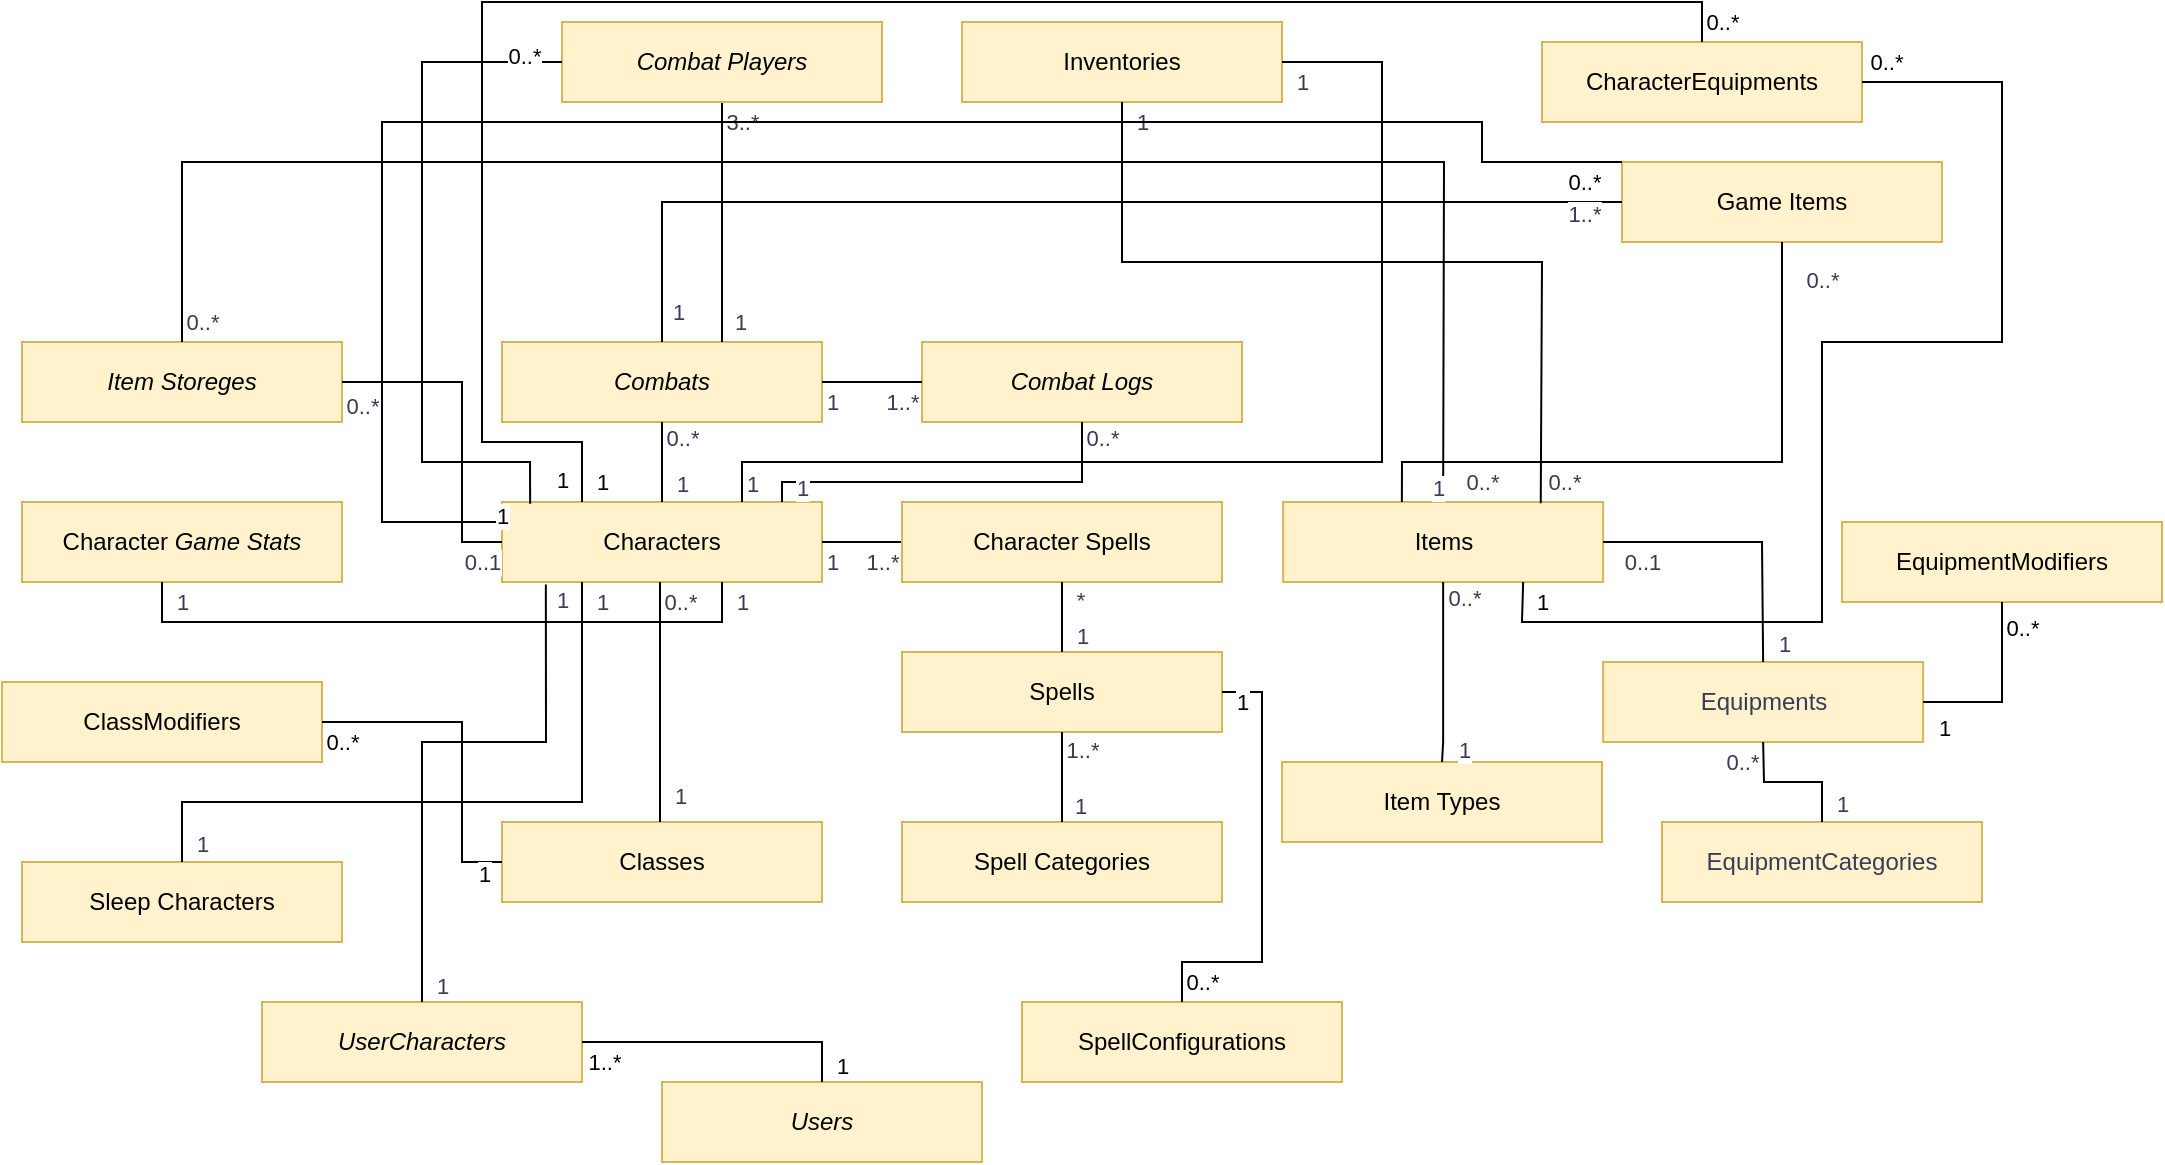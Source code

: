 <mxfile version="26.0.16">
  <diagram id="C5RBs43oDa-KdzZeNtuy" name="Page-1">
    <mxGraphModel dx="1857" dy="1515" grid="1" gridSize="10" guides="1" tooltips="1" connect="1" arrows="1" fold="1" page="1" pageScale="1" pageWidth="827" pageHeight="1169" math="0" shadow="0">
      <root>
        <mxCell id="WIyWlLk6GJQsqaUBKTNV-0" />
        <mxCell id="WIyWlLk6GJQsqaUBKTNV-1" parent="WIyWlLk6GJQsqaUBKTNV-0" />
        <mxCell id="Jdv-QYNYgofwc61JNtKA-143" value="&lt;span style=&quot;background-color: transparent; color: light-dark(rgb(0, 0, 0), rgb(255, 255, 255));&quot;&gt;Characters&lt;/span&gt;" style="rounded=0;whiteSpace=wrap;html=1;align=center;fillColor=#fff2cc;strokeColor=#d6b656;" parent="WIyWlLk6GJQsqaUBKTNV-1" vertex="1">
          <mxGeometry x="70" y="620" width="160" height="40" as="geometry" />
        </mxCell>
        <mxCell id="Jdv-QYNYgofwc61JNtKA-144" value="&lt;div style=&quot;padding: 0px; margin: 0px;&quot;&gt;&lt;span style=&quot;text-wrap-mode: nowrap;&quot;&gt;Spells&lt;/span&gt;&lt;/div&gt;" style="rounded=0;whiteSpace=wrap;html=1;align=center;fillColor=#fff2cc;strokeColor=#d6b656;" parent="WIyWlLk6GJQsqaUBKTNV-1" vertex="1">
          <mxGeometry x="270" y="695" width="160" height="40" as="geometry" />
        </mxCell>
        <mxCell id="Jdv-QYNYgofwc61JNtKA-145" value="&lt;div style=&quot;padding: 0px; margin: 0px;&quot;&gt;&lt;span style=&quot;text-wrap-mode: nowrap;&quot;&gt;Items&lt;/span&gt;&lt;/div&gt;" style="rounded=0;whiteSpace=wrap;html=1;align=center;fillColor=#fff2cc;strokeColor=#d6b656;" parent="WIyWlLk6GJQsqaUBKTNV-1" vertex="1">
          <mxGeometry x="460.57" y="620" width="160" height="40" as="geometry" />
        </mxCell>
        <mxCell id="Jdv-QYNYgofwc61JNtKA-146" value="&lt;span style=&quot;font-style: italic; text-wrap-mode: nowrap;&quot;&gt;Combats&lt;/span&gt;" style="rounded=0;whiteSpace=wrap;html=1;align=center;fillColor=#fff2cc;strokeColor=#d6b656;" parent="WIyWlLk6GJQsqaUBKTNV-1" vertex="1">
          <mxGeometry x="70" y="540" width="160" height="40" as="geometry" />
        </mxCell>
        <mxCell id="Jdv-QYNYgofwc61JNtKA-147" value="&lt;div style=&quot;padding: 0px; margin: 0px;&quot;&gt;&lt;span style=&quot;font-style: italic; text-wrap-mode: nowrap;&quot;&gt;Combat Logs&lt;/span&gt;&lt;/div&gt;" style="rounded=0;whiteSpace=wrap;html=1;align=center;fillColor=#fff2cc;strokeColor=#d6b656;" parent="WIyWlLk6GJQsqaUBKTNV-1" vertex="1">
          <mxGeometry x="280" y="540" width="160" height="40" as="geometry" />
        </mxCell>
        <mxCell id="Jdv-QYNYgofwc61JNtKA-148" value="&lt;div style=&quot;padding: 0px; margin: 0px;&quot;&gt;&lt;span style=&quot;text-wrap-mode: nowrap;&quot;&gt;Inventories&lt;/span&gt;&lt;/div&gt;" style="rounded=0;whiteSpace=wrap;html=1;align=center;fillColor=#fff2cc;strokeColor=#d6b656;" parent="WIyWlLk6GJQsqaUBKTNV-1" vertex="1">
          <mxGeometry x="300" y="380" width="160" height="40" as="geometry" />
        </mxCell>
        <mxCell id="Jdv-QYNYgofwc61JNtKA-149" value="&lt;span style=&quot;background-color: transparent; color: light-dark(rgb(0, 0, 0), rgb(255, 255, 255));&quot;&gt;Sleep Characters&lt;/span&gt;" style="rounded=0;whiteSpace=wrap;html=1;align=center;fillColor=#fff2cc;strokeColor=#d6b656;" parent="WIyWlLk6GJQsqaUBKTNV-1" vertex="1">
          <mxGeometry x="-170" y="800" width="160" height="40" as="geometry" />
        </mxCell>
        <mxCell id="Jdv-QYNYgofwc61JNtKA-152" value="Character&amp;nbsp;&lt;span style=&quot;text-wrap-mode: nowrap;&quot;&gt;&lt;i&gt;Game Stats&lt;/i&gt;&lt;/span&gt;" style="rounded=0;whiteSpace=wrap;html=1;align=center;fillColor=#fff2cc;strokeColor=#d6b656;" parent="WIyWlLk6GJQsqaUBKTNV-1" vertex="1">
          <mxGeometry x="-170" y="620" width="160" height="40" as="geometry" />
        </mxCell>
        <mxCell id="Jdv-QYNYgofwc61JNtKA-153" value="&lt;div style=&quot;padding: 0px; margin: 0px;&quot;&gt;&lt;span style=&quot;font-style: italic; text-wrap-mode: nowrap;&quot;&gt;Item Storeges&lt;/span&gt;&lt;/div&gt;" style="rounded=0;whiteSpace=wrap;html=1;align=center;fillColor=#fff2cc;strokeColor=#d6b656;" parent="WIyWlLk6GJQsqaUBKTNV-1" vertex="1">
          <mxGeometry x="-170" y="540" width="160" height="40" as="geometry" />
        </mxCell>
        <mxCell id="Jdv-QYNYgofwc61JNtKA-154" value="&lt;span style=&quot;text-wrap-mode: nowrap;&quot;&gt;Game Items&lt;/span&gt;" style="rounded=0;whiteSpace=wrap;html=1;align=center;fillColor=#fff2cc;strokeColor=#d6b656;" parent="WIyWlLk6GJQsqaUBKTNV-1" vertex="1">
          <mxGeometry x="630" y="450" width="160" height="40" as="geometry" />
        </mxCell>
        <mxCell id="Jdv-QYNYgofwc61JNtKA-156" value="&lt;p data-pm-slice=&quot;0 0 []&quot;&gt;Classes&lt;/p&gt;" style="rounded=0;whiteSpace=wrap;html=1;align=center;fillColor=#fff2cc;strokeColor=#d6b656;" parent="WIyWlLk6GJQsqaUBKTNV-1" vertex="1">
          <mxGeometry x="70" y="780" width="160" height="40" as="geometry" />
        </mxCell>
        <mxCell id="Jdv-QYNYgofwc61JNtKA-157" value="&lt;div style=&quot;padding: 0px; margin: 0px;&quot;&gt;Item Types&lt;/div&gt;" style="rounded=0;whiteSpace=wrap;html=1;align=center;fillColor=#fff2cc;strokeColor=#d6b656;" parent="WIyWlLk6GJQsqaUBKTNV-1" vertex="1">
          <mxGeometry x="460" y="750" width="160" height="40" as="geometry" />
        </mxCell>
        <mxCell id="Jdv-QYNYgofwc61JNtKA-158" value="&lt;div style=&quot;padding: 0px; margin: 0px;&quot;&gt;Spell Categories&lt;/div&gt;" style="rounded=0;whiteSpace=wrap;html=1;align=center;fillColor=#fff2cc;strokeColor=#d6b656;" parent="WIyWlLk6GJQsqaUBKTNV-1" vertex="1">
          <mxGeometry x="270" y="780" width="160" height="40" as="geometry" />
        </mxCell>
        <mxCell id="Jdv-QYNYgofwc61JNtKA-161" value="" style="endArrow=none;html=1;rounded=0;entryX=0.5;entryY=0;entryDx=0;entryDy=0;exitX=0.5;exitY=1;exitDx=0;exitDy=0;" parent="WIyWlLk6GJQsqaUBKTNV-1" source="Jdv-QYNYgofwc61JNtKA-146" target="Jdv-QYNYgofwc61JNtKA-143" edge="1">
          <mxGeometry width="50" height="50" relative="1" as="geometry">
            <mxPoint x="230" y="700" as="sourcePoint" />
            <mxPoint x="280" y="650" as="targetPoint" />
            <Array as="points">
              <mxPoint x="150" y="600" />
            </Array>
          </mxGeometry>
        </mxCell>
        <mxCell id="Jdv-QYNYgofwc61JNtKA-207" value="1" style="edgeLabel;html=1;align=center;verticalAlign=middle;resizable=0;points=[];strokeColor=#E07A5F;fontColor=#393C56;fillColor=#F2CC8F;" parent="Jdv-QYNYgofwc61JNtKA-161" vertex="1" connectable="0">
          <mxGeometry x="0.907" y="-1" relative="1" as="geometry">
            <mxPoint x="11" y="-7" as="offset" />
          </mxGeometry>
        </mxCell>
        <mxCell id="Jdv-QYNYgofwc61JNtKA-213" value="0..*" style="edgeLabel;html=1;align=center;verticalAlign=middle;resizable=0;points=[];strokeColor=#E07A5F;fontColor=#393C56;fillColor=#F2CC8F;" parent="Jdv-QYNYgofwc61JNtKA-161" vertex="1" connectable="0">
          <mxGeometry x="-0.617" y="1" relative="1" as="geometry">
            <mxPoint x="9" as="offset" />
          </mxGeometry>
        </mxCell>
        <mxCell id="Jdv-QYNYgofwc61JNtKA-163" value="" style="endArrow=none;html=1;rounded=0;entryX=0;entryY=0.5;entryDx=0;entryDy=0;exitX=1;exitY=0.5;exitDx=0;exitDy=0;" parent="WIyWlLk6GJQsqaUBKTNV-1" source="Jdv-QYNYgofwc61JNtKA-146" target="Jdv-QYNYgofwc61JNtKA-147" edge="1">
          <mxGeometry width="50" height="50" relative="1" as="geometry">
            <mxPoint x="170" y="670" as="sourcePoint" />
            <mxPoint x="220" y="620" as="targetPoint" />
          </mxGeometry>
        </mxCell>
        <mxCell id="Jdv-QYNYgofwc61JNtKA-203" value="1" style="edgeLabel;html=1;align=center;verticalAlign=middle;resizable=0;points=[];strokeColor=#E07A5F;fontColor=#393C56;fillColor=#F2CC8F;" parent="Jdv-QYNYgofwc61JNtKA-163" vertex="1" connectable="0">
          <mxGeometry x="-0.491" y="3" relative="1" as="geometry">
            <mxPoint x="-8" y="13" as="offset" />
          </mxGeometry>
        </mxCell>
        <mxCell id="Jdv-QYNYgofwc61JNtKA-204" value="1..*" style="edgeLabel;html=1;align=center;verticalAlign=middle;resizable=0;points=[];strokeColor=#E07A5F;fontColor=#393C56;fillColor=#F2CC8F;" parent="Jdv-QYNYgofwc61JNtKA-163" vertex="1" connectable="0">
          <mxGeometry x="0.423" y="-3" relative="1" as="geometry">
            <mxPoint x="4" y="7" as="offset" />
          </mxGeometry>
        </mxCell>
        <mxCell id="Jdv-QYNYgofwc61JNtKA-168" value="" style="endArrow=none;html=1;rounded=0;exitX=0;exitY=0.5;exitDx=0;exitDy=0;entryX=0.5;entryY=0;entryDx=0;entryDy=0;" parent="WIyWlLk6GJQsqaUBKTNV-1" source="Jdv-QYNYgofwc61JNtKA-154" target="Jdv-QYNYgofwc61JNtKA-146" edge="1">
          <mxGeometry width="50" height="50" relative="1" as="geometry">
            <mxPoint x="-10" y="640" as="sourcePoint" />
            <mxPoint x="349" y="538" as="targetPoint" />
            <Array as="points">
              <mxPoint x="250" y="470" />
              <mxPoint x="150" y="470" />
              <mxPoint x="150" y="490" />
            </Array>
          </mxGeometry>
        </mxCell>
        <mxCell id="Jdv-QYNYgofwc61JNtKA-191" value="1..*" style="edgeLabel;html=1;align=center;verticalAlign=middle;resizable=0;points=[];strokeColor=#E07A5F;fontColor=#393C56;fillColor=#F2CC8F;" parent="Jdv-QYNYgofwc61JNtKA-168" vertex="1" connectable="0">
          <mxGeometry x="-0.94" y="-2" relative="1" as="geometry">
            <mxPoint x="-3" y="8" as="offset" />
          </mxGeometry>
        </mxCell>
        <mxCell id="Jdv-QYNYgofwc61JNtKA-193" value="1" style="edgeLabel;html=1;align=center;verticalAlign=middle;resizable=0;points=[];strokeColor=#E07A5F;fontColor=#393C56;fillColor=#F2CC8F;" parent="Jdv-QYNYgofwc61JNtKA-168" vertex="1" connectable="0">
          <mxGeometry x="0.934" y="2" relative="1" as="geometry">
            <mxPoint x="6" y="3" as="offset" />
          </mxGeometry>
        </mxCell>
        <mxCell id="Jdv-QYNYgofwc61JNtKA-171" value="" style="endArrow=none;html=1;rounded=0;exitX=1;exitY=0.5;exitDx=0;exitDy=0;entryX=0;entryY=0.5;entryDx=0;entryDy=0;" parent="WIyWlLk6GJQsqaUBKTNV-1" source="Jdv-QYNYgofwc61JNtKA-153" target="Jdv-QYNYgofwc61JNtKA-143" edge="1">
          <mxGeometry width="50" height="50" relative="1" as="geometry">
            <mxPoint x="160" y="740" as="sourcePoint" />
            <mxPoint x="210" y="690" as="targetPoint" />
            <Array as="points">
              <mxPoint x="50" y="560" />
              <mxPoint x="50" y="640" />
            </Array>
          </mxGeometry>
        </mxCell>
        <mxCell id="Jdv-QYNYgofwc61JNtKA-188" value="0..*" style="edgeLabel;html=1;align=center;verticalAlign=middle;resizable=0;points=[];strokeColor=#E07A5F;fontColor=#393C56;fillColor=#F2CC8F;" parent="Jdv-QYNYgofwc61JNtKA-171" vertex="1" connectable="0">
          <mxGeometry x="-0.85" y="-1" relative="1" as="geometry">
            <mxPoint x="-2" y="11" as="offset" />
          </mxGeometry>
        </mxCell>
        <mxCell id="Jdv-QYNYgofwc61JNtKA-190" value="0..1" style="edgeLabel;html=1;align=center;verticalAlign=middle;resizable=0;points=[];strokeColor=#E07A5F;fontColor=#393C56;fillColor=#F2CC8F;" parent="Jdv-QYNYgofwc61JNtKA-171" vertex="1" connectable="0">
          <mxGeometry x="0.902" y="4" relative="1" as="geometry">
            <mxPoint x="-2" y="14" as="offset" />
          </mxGeometry>
        </mxCell>
        <mxCell id="Jdv-QYNYgofwc61JNtKA-172" value="" style="endArrow=none;html=1;rounded=0;entryX=0.5;entryY=1;entryDx=0;entryDy=0;" parent="WIyWlLk6GJQsqaUBKTNV-1" edge="1">
          <mxGeometry width="50" height="50" relative="1" as="geometry">
            <mxPoint x="149" y="780" as="sourcePoint" />
            <mxPoint x="149.0" y="660" as="targetPoint" />
          </mxGeometry>
        </mxCell>
        <mxCell id="Jdv-QYNYgofwc61JNtKA-186" value="1" style="edgeLabel;html=1;align=center;verticalAlign=middle;resizable=0;points=[];strokeColor=#E07A5F;fontColor=#393C56;fillColor=#F2CC8F;" parent="Jdv-QYNYgofwc61JNtKA-172" vertex="1" connectable="0">
          <mxGeometry x="-0.833" y="3" relative="1" as="geometry">
            <mxPoint x="13" y="-3" as="offset" />
          </mxGeometry>
        </mxCell>
        <mxCell id="Jdv-QYNYgofwc61JNtKA-187" value="0..*" style="edgeLabel;html=1;align=center;verticalAlign=middle;resizable=0;points=[];strokeColor=#E07A5F;fontColor=#393C56;fillColor=#F2CC8F;" parent="Jdv-QYNYgofwc61JNtKA-172" vertex="1" connectable="0">
          <mxGeometry x="0.8" y="-1" relative="1" as="geometry">
            <mxPoint x="9" y="-2" as="offset" />
          </mxGeometry>
        </mxCell>
        <mxCell id="Jdv-QYNYgofwc61JNtKA-173" value="" style="endArrow=none;html=1;rounded=0;exitX=0.5;exitY=1;exitDx=0;exitDy=0;entryX=0.5;entryY=0;entryDx=0;entryDy=0;" parent="WIyWlLk6GJQsqaUBKTNV-1" source="Jdv-QYNYgofwc61JNtKA-145" target="Jdv-QYNYgofwc61JNtKA-157" edge="1">
          <mxGeometry width="50" height="50" relative="1" as="geometry">
            <mxPoint x="230.57" y="700" as="sourcePoint" />
            <mxPoint x="280.57" y="650" as="targetPoint" />
            <Array as="points">
              <mxPoint x="540.57" y="700" />
              <mxPoint x="540.57" y="740" />
            </Array>
          </mxGeometry>
        </mxCell>
        <mxCell id="Jdv-QYNYgofwc61JNtKA-194" value="0..*" style="edgeLabel;html=1;align=center;verticalAlign=middle;resizable=0;points=[];strokeColor=#E07A5F;fontColor=#393C56;fillColor=#F2CC8F;" parent="Jdv-QYNYgofwc61JNtKA-173" vertex="1" connectable="0">
          <mxGeometry x="-0.83" y="-1" relative="1" as="geometry">
            <mxPoint x="11" as="offset" />
          </mxGeometry>
        </mxCell>
        <mxCell id="Jdv-QYNYgofwc61JNtKA-195" value="1" style="edgeLabel;html=1;align=center;verticalAlign=middle;resizable=0;points=[];strokeColor=#E07A5F;fontColor=#393C56;fillColor=#F2CC8F;" parent="Jdv-QYNYgofwc61JNtKA-173" vertex="1" connectable="0">
          <mxGeometry x="0.737" y="3" relative="1" as="geometry">
            <mxPoint x="7" y="6" as="offset" />
          </mxGeometry>
        </mxCell>
        <mxCell id="Jdv-QYNYgofwc61JNtKA-174" value="" style="endArrow=none;html=1;rounded=0;exitX=0.5;exitY=1;exitDx=0;exitDy=0;entryX=0.5;entryY=0;entryDx=0;entryDy=0;" parent="WIyWlLk6GJQsqaUBKTNV-1" source="Jdv-QYNYgofwc61JNtKA-144" target="Jdv-QYNYgofwc61JNtKA-158" edge="1">
          <mxGeometry width="50" height="50" relative="1" as="geometry">
            <mxPoint x="550.57" y="670" as="sourcePoint" />
            <mxPoint x="550.57" y="790" as="targetPoint" />
            <Array as="points" />
          </mxGeometry>
        </mxCell>
        <mxCell id="Jdv-QYNYgofwc61JNtKA-196" value="1" style="edgeLabel;html=1;align=center;verticalAlign=middle;resizable=0;points=[];strokeColor=#E07A5F;fontColor=#393C56;fillColor=#F2CC8F;" parent="Jdv-QYNYgofwc61JNtKA-174" vertex="1" connectable="0">
          <mxGeometry x="0.787" y="1" relative="1" as="geometry">
            <mxPoint x="8" y="-3" as="offset" />
          </mxGeometry>
        </mxCell>
        <mxCell id="Jdv-QYNYgofwc61JNtKA-197" value="1..*" style="edgeLabel;html=1;align=center;verticalAlign=middle;resizable=0;points=[];strokeColor=#E07A5F;fontColor=#393C56;fillColor=#F2CC8F;" parent="Jdv-QYNYgofwc61JNtKA-174" vertex="1" connectable="0">
          <mxGeometry x="-0.813" relative="1" as="geometry">
            <mxPoint x="10" y="5" as="offset" />
          </mxGeometry>
        </mxCell>
        <mxCell id="Jdv-QYNYgofwc61JNtKA-176" value="" style="endArrow=none;html=1;rounded=0;entryX=0.25;entryY=1;entryDx=0;entryDy=0;exitX=0.5;exitY=0;exitDx=0;exitDy=0;" parent="WIyWlLk6GJQsqaUBKTNV-1" source="Jdv-QYNYgofwc61JNtKA-149" target="Jdv-QYNYgofwc61JNtKA-143" edge="1">
          <mxGeometry width="50" height="50" relative="1" as="geometry">
            <mxPoint x="-70" y="780" as="sourcePoint" />
            <mxPoint x="180" y="640" as="targetPoint" />
            <Array as="points">
              <mxPoint x="-90" y="770" />
              <mxPoint x="110" y="770" />
            </Array>
          </mxGeometry>
        </mxCell>
        <mxCell id="Jdv-QYNYgofwc61JNtKA-184" value="1" style="edgeLabel;html=1;align=center;verticalAlign=middle;resizable=0;points=[];strokeColor=#E07A5F;fontColor=#393C56;fillColor=#F2CC8F;" parent="Jdv-QYNYgofwc61JNtKA-176" vertex="1" connectable="0">
          <mxGeometry x="-0.944" relative="1" as="geometry">
            <mxPoint x="10" as="offset" />
          </mxGeometry>
        </mxCell>
        <mxCell id="Jdv-QYNYgofwc61JNtKA-185" value="1" style="edgeLabel;html=1;align=center;verticalAlign=middle;resizable=0;points=[];strokeColor=#E07A5F;fontColor=#393C56;fillColor=#F2CC8F;" parent="Jdv-QYNYgofwc61JNtKA-176" vertex="1" connectable="0">
          <mxGeometry x="0.812" y="1" relative="1" as="geometry">
            <mxPoint x="11" y="-22" as="offset" />
          </mxGeometry>
        </mxCell>
        <mxCell id="Jdv-QYNYgofwc61JNtKA-252" value="" style="edgeLabel;html=1;align=center;verticalAlign=middle;resizable=0;points=[];strokeColor=#E07A5F;fontColor=#393C56;fillColor=#F2CC8F;" parent="Jdv-QYNYgofwc61JNtKA-176" vertex="1" connectable="0">
          <mxGeometry x="-0.195" y="-3" relative="1" as="geometry">
            <mxPoint x="11" y="27" as="offset" />
          </mxGeometry>
        </mxCell>
        <mxCell id="Jdv-QYNYgofwc61JNtKA-180" value="" style="endArrow=none;html=1;rounded=0;fontColor=#393C56;exitX=0.5;exitY=1;exitDx=0;exitDy=0;entryX=0.75;entryY=1;entryDx=0;entryDy=0;" parent="WIyWlLk6GJQsqaUBKTNV-1" edge="1">
          <mxGeometry width="50" height="50" relative="1" as="geometry">
            <mxPoint x="-100" y="660" as="sourcePoint" />
            <mxPoint x="180" y="660" as="targetPoint" />
            <Array as="points">
              <mxPoint x="-100" y="680" />
              <mxPoint x="180" y="680" />
            </Array>
          </mxGeometry>
        </mxCell>
        <mxCell id="Jdv-QYNYgofwc61JNtKA-182" value="1" style="edgeLabel;html=1;align=center;verticalAlign=middle;resizable=0;points=[];strokeColor=#E07A5F;fontColor=#393C56;fillColor=#F2CC8F;" parent="Jdv-QYNYgofwc61JNtKA-180" vertex="1" connectable="0">
          <mxGeometry x="0.941" y="-1" relative="1" as="geometry">
            <mxPoint x="9" as="offset" />
          </mxGeometry>
        </mxCell>
        <mxCell id="Jdv-QYNYgofwc61JNtKA-183" value="1" style="edgeLabel;html=1;align=center;verticalAlign=middle;resizable=0;points=[];strokeColor=#E07A5F;fontColor=#393C56;fillColor=#F2CC8F;" parent="Jdv-QYNYgofwc61JNtKA-180" vertex="1" connectable="0">
          <mxGeometry x="-0.941" y="1" relative="1" as="geometry">
            <mxPoint x="9" as="offset" />
          </mxGeometry>
        </mxCell>
        <mxCell id="Jdv-QYNYgofwc61JNtKA-200" value="" style="endArrow=none;html=1;rounded=0;fontColor=#393C56;exitX=1;exitY=0.5;exitDx=0;exitDy=0;entryX=0;entryY=0.5;entryDx=0;entryDy=0;" parent="WIyWlLk6GJQsqaUBKTNV-1" source="Jdv-QYNYgofwc61JNtKA-143" target="Jdv-QYNYgofwc61JNtKA-218" edge="1">
          <mxGeometry width="50" height="50" relative="1" as="geometry">
            <mxPoint x="300" y="680" as="sourcePoint" />
            <mxPoint x="270" y="640" as="targetPoint" />
          </mxGeometry>
        </mxCell>
        <mxCell id="Jdv-QYNYgofwc61JNtKA-201" value="1" style="edgeLabel;html=1;align=center;verticalAlign=middle;resizable=0;points=[];strokeColor=#E07A5F;fontColor=#393C56;fillColor=#F2CC8F;" parent="Jdv-QYNYgofwc61JNtKA-200" vertex="1" connectable="0">
          <mxGeometry x="-0.25" y="-1" relative="1" as="geometry">
            <mxPoint x="-10" y="9" as="offset" />
          </mxGeometry>
        </mxCell>
        <mxCell id="Jdv-QYNYgofwc61JNtKA-202" value="1..*" style="edgeLabel;html=1;align=center;verticalAlign=middle;resizable=0;points=[];strokeColor=#E07A5F;fontColor=#393C56;fillColor=#F2CC8F;" parent="Jdv-QYNYgofwc61JNtKA-200" vertex="1" connectable="0">
          <mxGeometry x="0.1" y="-1" relative="1" as="geometry">
            <mxPoint x="8" y="9" as="offset" />
          </mxGeometry>
        </mxCell>
        <mxCell id="Jdv-QYNYgofwc61JNtKA-210" style="edgeStyle=orthogonalEdgeStyle;rounded=0;orthogonalLoop=1;jettySize=auto;html=1;exitX=0.5;exitY=1;exitDx=0;exitDy=0;fontColor=#393C56;endArrow=none;startFill=0;" parent="WIyWlLk6GJQsqaUBKTNV-1" source="Jdv-QYNYgofwc61JNtKA-209" edge="1">
          <mxGeometry relative="1" as="geometry">
            <mxPoint x="180" y="540" as="targetPoint" />
          </mxGeometry>
        </mxCell>
        <mxCell id="Jdv-QYNYgofwc61JNtKA-211" value="1" style="edgeLabel;html=1;align=center;verticalAlign=middle;resizable=0;points=[];strokeColor=#E07A5F;fontColor=#393C56;fillColor=#F2CC8F;" parent="Jdv-QYNYgofwc61JNtKA-210" vertex="1" connectable="0">
          <mxGeometry x="0.791" y="-1" relative="1" as="geometry">
            <mxPoint x="10" y="2" as="offset" />
          </mxGeometry>
        </mxCell>
        <mxCell id="Jdv-QYNYgofwc61JNtKA-212" value="3..*" style="edgeLabel;html=1;align=center;verticalAlign=middle;resizable=0;points=[];strokeColor=#E07A5F;fontColor=#393C56;fillColor=#F2CC8F;" parent="Jdv-QYNYgofwc61JNtKA-210" vertex="1" connectable="0">
          <mxGeometry x="-0.702" y="2" relative="1" as="geometry">
            <mxPoint x="8" y="-8" as="offset" />
          </mxGeometry>
        </mxCell>
        <mxCell id="Jdv-QYNYgofwc61JNtKA-209" value="&lt;span style=&quot;font-style: italic; text-wrap-mode: nowrap;&quot;&gt;Combat Players&lt;/span&gt;" style="rounded=0;whiteSpace=wrap;html=1;align=center;fillColor=#fff2cc;strokeColor=#d6b656;" parent="WIyWlLk6GJQsqaUBKTNV-1" vertex="1">
          <mxGeometry x="100" y="380" width="160" height="40" as="geometry" />
        </mxCell>
        <mxCell id="Jdv-QYNYgofwc61JNtKA-214" value="" style="endArrow=none;html=1;rounded=0;fontColor=#393C56;exitX=0.5;exitY=0;exitDx=0;exitDy=0;entryX=0.5;entryY=0;entryDx=0;entryDy=0;" parent="WIyWlLk6GJQsqaUBKTNV-1" source="Jdv-QYNYgofwc61JNtKA-153" target="Jdv-QYNYgofwc61JNtKA-145" edge="1">
          <mxGeometry width="50" height="50" relative="1" as="geometry">
            <mxPoint x="190" y="540" as="sourcePoint" />
            <mxPoint x="240" y="490" as="targetPoint" />
            <Array as="points">
              <mxPoint x="-90" y="450" />
              <mxPoint x="541" y="450" />
            </Array>
          </mxGeometry>
        </mxCell>
        <mxCell id="Jdv-QYNYgofwc61JNtKA-215" value="0..*" style="edgeLabel;html=1;align=center;verticalAlign=middle;resizable=0;points=[];strokeColor=#E07A5F;fontColor=#393C56;fillColor=#F2CC8F;" parent="Jdv-QYNYgofwc61JNtKA-214" vertex="1" connectable="0">
          <mxGeometry x="0.923" y="-4" relative="1" as="geometry">
            <mxPoint x="23" y="24" as="offset" />
          </mxGeometry>
        </mxCell>
        <mxCell id="Jdv-QYNYgofwc61JNtKA-216" value="0..*" style="edgeLabel;html=1;align=center;verticalAlign=middle;resizable=0;points=[];strokeColor=#E07A5F;fontColor=#393C56;fillColor=#F2CC8F;direction=south;" parent="Jdv-QYNYgofwc61JNtKA-214" vertex="1" connectable="0">
          <mxGeometry x="-0.961" y="3" relative="1" as="geometry">
            <mxPoint x="13" y="7" as="offset" />
          </mxGeometry>
        </mxCell>
        <mxCell id="Jdv-QYNYgofwc61JNtKA-218" value="&lt;div style=&quot;padding: 0px; margin: 0px;&quot;&gt;&lt;div&gt;Character Spells&lt;/div&gt;&lt;/div&gt;" style="rounded=0;whiteSpace=wrap;html=1;align=center;fillColor=#fff2cc;strokeColor=#d6b656;" parent="WIyWlLk6GJQsqaUBKTNV-1" vertex="1">
          <mxGeometry x="270" y="620" width="160" height="40" as="geometry" />
        </mxCell>
        <mxCell id="Jdv-QYNYgofwc61JNtKA-221" value="" style="endArrow=none;html=1;rounded=0;fontColor=#393C56;exitX=0.5;exitY=1;exitDx=0;exitDy=0;entryX=0.371;entryY=0;entryDx=0;entryDy=0;entryPerimeter=0;" parent="WIyWlLk6GJQsqaUBKTNV-1" source="Jdv-QYNYgofwc61JNtKA-154" target="Jdv-QYNYgofwc61JNtKA-145" edge="1">
          <mxGeometry width="50" height="50" relative="1" as="geometry">
            <mxPoint x="-130" y="780" as="sourcePoint" />
            <mxPoint x="510" y="620" as="targetPoint" />
            <Array as="points">
              <mxPoint x="710" y="600" />
              <mxPoint x="520" y="600" />
            </Array>
          </mxGeometry>
        </mxCell>
        <mxCell id="Jdv-QYNYgofwc61JNtKA-223" value="1" style="edgeLabel;html=1;align=center;verticalAlign=middle;resizable=0;points=[];strokeColor=#E07A5F;fontColor=#393C56;fillColor=#F2CC8F;" parent="Jdv-QYNYgofwc61JNtKA-221" vertex="1" connectable="0">
          <mxGeometry x="0.962" y="4" relative="1" as="geometry">
            <mxPoint x="14" y="-1" as="offset" />
          </mxGeometry>
        </mxCell>
        <mxCell id="Jdv-QYNYgofwc61JNtKA-224" value="0..*" style="edgeLabel;html=1;align=center;verticalAlign=middle;resizable=0;points=[];strokeColor=#E07A5F;fontColor=#393C56;fillColor=#F2CC8F;" parent="Jdv-QYNYgofwc61JNtKA-221" vertex="1" connectable="0">
          <mxGeometry x="-0.882" y="-3" relative="1" as="geometry">
            <mxPoint x="23" as="offset" />
          </mxGeometry>
        </mxCell>
        <mxCell id="Jdv-QYNYgofwc61JNtKA-225" value="" style="endArrow=none;html=1;rounded=0;fontColor=#393C56;exitX=0.5;exitY=0;exitDx=0;exitDy=0;entryX=0.5;entryY=1;entryDx=0;entryDy=0;" parent="WIyWlLk6GJQsqaUBKTNV-1" source="Jdv-QYNYgofwc61JNtKA-144" target="Jdv-QYNYgofwc61JNtKA-218" edge="1">
          <mxGeometry width="50" height="50" relative="1" as="geometry">
            <mxPoint x="179" y="950" as="sourcePoint" />
            <mxPoint x="230" y="950" as="targetPoint" />
          </mxGeometry>
        </mxCell>
        <mxCell id="Jdv-QYNYgofwc61JNtKA-226" value="1" style="edgeLabel;html=1;align=center;verticalAlign=middle;resizable=0;points=[];strokeColor=#E07A5F;fontColor=#393C56;fillColor=#F2CC8F;" parent="Jdv-QYNYgofwc61JNtKA-225" vertex="1" connectable="0">
          <mxGeometry x="-0.25" y="-1" relative="1" as="geometry">
            <mxPoint x="9" y="5" as="offset" />
          </mxGeometry>
        </mxCell>
        <mxCell id="Jdv-QYNYgofwc61JNtKA-227" value="*" style="edgeLabel;html=1;align=center;verticalAlign=middle;resizable=0;points=[];strokeColor=#E07A5F;fontColor=#393C56;fillColor=#F2CC8F;" parent="Jdv-QYNYgofwc61JNtKA-225" vertex="1" connectable="0">
          <mxGeometry x="0.1" y="-1" relative="1" as="geometry">
            <mxPoint x="8" y="-7" as="offset" />
          </mxGeometry>
        </mxCell>
        <mxCell id="Jdv-QYNYgofwc61JNtKA-232" value="" style="endArrow=none;html=1;rounded=0;fontColor=#393C56;exitX=0.75;exitY=0;exitDx=0;exitDy=0;entryX=1;entryY=0.5;entryDx=0;entryDy=0;" parent="WIyWlLk6GJQsqaUBKTNV-1" source="Jdv-QYNYgofwc61JNtKA-143" target="Jdv-QYNYgofwc61JNtKA-148" edge="1">
          <mxGeometry width="50" height="50" relative="1" as="geometry">
            <mxPoint x="280" y="610" as="sourcePoint" />
            <mxPoint x="330" y="560" as="targetPoint" />
            <Array as="points">
              <mxPoint x="190" y="600" />
              <mxPoint x="510" y="600" />
              <mxPoint x="510" y="400" />
            </Array>
          </mxGeometry>
        </mxCell>
        <mxCell id="Jdv-QYNYgofwc61JNtKA-233" value="1" style="edgeLabel;html=1;align=center;verticalAlign=middle;resizable=0;points=[];strokeColor=#E07A5F;fontColor=#393C56;fillColor=#F2CC8F;" parent="Jdv-QYNYgofwc61JNtKA-232" vertex="1" connectable="0">
          <mxGeometry x="-0.975" y="-1" relative="1" as="geometry">
            <mxPoint x="4" y="-2" as="offset" />
          </mxGeometry>
        </mxCell>
        <mxCell id="Jdv-QYNYgofwc61JNtKA-234" value="1" style="edgeLabel;html=1;align=center;verticalAlign=middle;resizable=0;points=[];strokeColor=#E07A5F;fontColor=#393C56;fillColor=#F2CC8F;" parent="Jdv-QYNYgofwc61JNtKA-232" vertex="1" connectable="0">
          <mxGeometry x="0.942" y="3" relative="1" as="geometry">
            <mxPoint x="-7" y="7" as="offset" />
          </mxGeometry>
        </mxCell>
        <mxCell id="Jdv-QYNYgofwc61JNtKA-235" value="" style="endArrow=none;html=1;rounded=0;fontColor=#393C56;entryX=0.5;entryY=1;entryDx=0;entryDy=0;exitX=0.805;exitY=0.015;exitDx=0;exitDy=0;exitPerimeter=0;" parent="WIyWlLk6GJQsqaUBKTNV-1" source="Jdv-QYNYgofwc61JNtKA-145" target="Jdv-QYNYgofwc61JNtKA-148" edge="1">
          <mxGeometry width="50" height="50" relative="1" as="geometry">
            <mxPoint x="490" y="630" as="sourcePoint" />
            <mxPoint x="540" y="580" as="targetPoint" />
            <Array as="points">
              <mxPoint x="590" y="500" />
              <mxPoint x="380" y="500" />
            </Array>
          </mxGeometry>
        </mxCell>
        <mxCell id="Jdv-QYNYgofwc61JNtKA-236" value="0..*" style="edgeLabel;html=1;align=center;verticalAlign=middle;resizable=0;points=[];strokeColor=#E07A5F;fontColor=#393C56;fillColor=#F2CC8F;" parent="Jdv-QYNYgofwc61JNtKA-235" vertex="1" connectable="0">
          <mxGeometry x="-0.934" y="1" relative="1" as="geometry">
            <mxPoint x="12" y="3" as="offset" />
          </mxGeometry>
        </mxCell>
        <mxCell id="Jdv-QYNYgofwc61JNtKA-237" value="1" style="edgeLabel;html=1;align=center;verticalAlign=middle;resizable=0;points=[];strokeColor=#E07A5F;fontColor=#393C56;fillColor=#F2CC8F;" parent="Jdv-QYNYgofwc61JNtKA-235" vertex="1" connectable="0">
          <mxGeometry x="0.927" y="1" relative="1" as="geometry">
            <mxPoint x="11" y="-5" as="offset" />
          </mxGeometry>
        </mxCell>
        <mxCell id="Jdv-QYNYgofwc61JNtKA-257" value="" style="endArrow=none;html=1;rounded=0;fontColor=#393C56;entryX=0.5;entryY=1;entryDx=0;entryDy=0;" parent="WIyWlLk6GJQsqaUBKTNV-1" target="Jdv-QYNYgofwc61JNtKA-147" edge="1">
          <mxGeometry width="50" height="50" relative="1" as="geometry">
            <mxPoint x="210" y="620" as="sourcePoint" />
            <mxPoint x="230" y="590" as="targetPoint" />
            <Array as="points">
              <mxPoint x="210" y="610" />
              <mxPoint x="360" y="610" />
            </Array>
          </mxGeometry>
        </mxCell>
        <mxCell id="Jdv-QYNYgofwc61JNtKA-258" value="0..*" style="edgeLabel;html=1;align=center;verticalAlign=middle;resizable=0;points=[];strokeColor=#E07A5F;fontColor=#393C56;fillColor=#F2CC8F;" parent="Jdv-QYNYgofwc61JNtKA-257" vertex="1" connectable="0">
          <mxGeometry x="0.917" relative="1" as="geometry">
            <mxPoint x="10" as="offset" />
          </mxGeometry>
        </mxCell>
        <mxCell id="Jdv-QYNYgofwc61JNtKA-259" value="1" style="edgeLabel;html=1;align=center;verticalAlign=middle;resizable=0;points=[];strokeColor=#E07A5F;fontColor=#393C56;fillColor=#F2CC8F;" parent="Jdv-QYNYgofwc61JNtKA-257" vertex="1" connectable="0">
          <mxGeometry x="-0.927" y="-1" relative="1" as="geometry">
            <mxPoint x="9" as="offset" />
          </mxGeometry>
        </mxCell>
        <mxCell id="Jdv-QYNYgofwc61JNtKA-280" value="&lt;div style=&quot;padding: 0px; margin: 0px;&quot;&gt;&lt;span style=&quot;color: rgb(57, 60, 86); text-align: left;&quot;&gt;Equipments&lt;/span&gt;&lt;/div&gt;" style="rounded=0;whiteSpace=wrap;html=1;align=center;fillColor=#fff2cc;strokeColor=#d6b656;" parent="WIyWlLk6GJQsqaUBKTNV-1" vertex="1">
          <mxGeometry x="620.57" y="700" width="160" height="40" as="geometry" />
        </mxCell>
        <mxCell id="Jdv-QYNYgofwc61JNtKA-285" value="" style="endArrow=none;html=1;rounded=0;fontColor=#393C56;exitX=1;exitY=0.5;exitDx=0;exitDy=0;entryX=0.5;entryY=0;entryDx=0;entryDy=0;" parent="WIyWlLk6GJQsqaUBKTNV-1" source="Jdv-QYNYgofwc61JNtKA-145" target="Jdv-QYNYgofwc61JNtKA-280" edge="1">
          <mxGeometry width="50" height="50" relative="1" as="geometry">
            <mxPoint x="650" y="660" as="sourcePoint" />
            <mxPoint x="700" y="610" as="targetPoint" />
            <Array as="points">
              <mxPoint x="700" y="640" />
            </Array>
          </mxGeometry>
        </mxCell>
        <mxCell id="Jdv-QYNYgofwc61JNtKA-286" value="0..1" style="edgeLabel;html=1;align=center;verticalAlign=middle;resizable=0;points=[];strokeColor=#E07A5F;fontColor=#393C56;fillColor=#F2CC8F;" parent="Jdv-QYNYgofwc61JNtKA-285" vertex="1" connectable="0">
          <mxGeometry x="-0.396" y="2" relative="1" as="geometry">
            <mxPoint x="-23" y="12" as="offset" />
          </mxGeometry>
        </mxCell>
        <mxCell id="Jdv-QYNYgofwc61JNtKA-287" value="1" style="edgeLabel;html=1;align=center;verticalAlign=middle;resizable=0;points=[];strokeColor=#E07A5F;fontColor=#393C56;fillColor=#F2CC8F;" parent="Jdv-QYNYgofwc61JNtKA-285" vertex="1" connectable="0">
          <mxGeometry x="0.872" y="-1" relative="1" as="geometry">
            <mxPoint x="11" as="offset" />
          </mxGeometry>
        </mxCell>
        <mxCell id="Jdv-QYNYgofwc61JNtKA-288" value="&lt;div style=&quot;padding: 0px; margin: 0px;&quot;&gt;&lt;span style=&quot;color: rgb(57, 60, 86); text-align: left;&quot;&gt;EquipmentCategories&lt;/span&gt;&lt;/div&gt;" style="rounded=0;whiteSpace=wrap;html=1;align=center;fillColor=#fff2cc;strokeColor=#d6b656;" parent="WIyWlLk6GJQsqaUBKTNV-1" vertex="1">
          <mxGeometry x="650" y="780" width="160" height="40" as="geometry" />
        </mxCell>
        <mxCell id="Jdv-QYNYgofwc61JNtKA-292" value="" style="endArrow=none;html=1;rounded=0;fontColor=#393C56;exitX=0.5;exitY=0;exitDx=0;exitDy=0;entryX=0.5;entryY=1;entryDx=0;entryDy=0;" parent="WIyWlLk6GJQsqaUBKTNV-1" source="Jdv-QYNYgofwc61JNtKA-288" target="Jdv-QYNYgofwc61JNtKA-280" edge="1">
          <mxGeometry width="50" height="50" relative="1" as="geometry">
            <mxPoint x="630" y="740" as="sourcePoint" />
            <mxPoint x="680" y="690" as="targetPoint" />
            <Array as="points">
              <mxPoint x="730" y="760" />
              <mxPoint x="701" y="760" />
            </Array>
          </mxGeometry>
        </mxCell>
        <mxCell id="Jdv-QYNYgofwc61JNtKA-293" value="1" style="edgeLabel;html=1;align=center;verticalAlign=middle;resizable=0;points=[];strokeColor=#E07A5F;fontColor=#393C56;fillColor=#F2CC8F;" parent="Jdv-QYNYgofwc61JNtKA-292" vertex="1" connectable="0">
          <mxGeometry x="-0.66" y="-1" relative="1" as="geometry">
            <mxPoint x="9" y="2" as="offset" />
          </mxGeometry>
        </mxCell>
        <mxCell id="Jdv-QYNYgofwc61JNtKA-294" value="0..*" style="edgeLabel;html=1;align=center;verticalAlign=middle;resizable=0;points=[];strokeColor=#E07A5F;fontColor=#393C56;fillColor=#F2CC8F;" parent="Jdv-QYNYgofwc61JNtKA-292" vertex="1" connectable="0">
          <mxGeometry x="0.805" y="2" relative="1" as="geometry">
            <mxPoint x="-9" y="3" as="offset" />
          </mxGeometry>
        </mxCell>
        <mxCell id="Jdv-QYNYgofwc61JNtKA-297" value="&lt;div style=&quot;padding: 0px; margin: 0px;&quot;&gt;&lt;span style=&quot;text-wrap-mode: nowrap;&quot;&gt;&lt;i&gt;UserCharacters&lt;/i&gt;&lt;/span&gt;&lt;/div&gt;" style="rounded=0;whiteSpace=wrap;html=1;align=center;fillColor=#fff2cc;strokeColor=#d6b656;" parent="WIyWlLk6GJQsqaUBKTNV-1" vertex="1">
          <mxGeometry x="-50" y="870" width="160" height="40" as="geometry" />
        </mxCell>
        <mxCell id="Jdv-QYNYgofwc61JNtKA-298" value="" style="endArrow=none;html=1;rounded=0;fontColor=#393C56;exitX=0.5;exitY=0;exitDx=0;exitDy=0;entryX=0.137;entryY=1.031;entryDx=0;entryDy=0;entryPerimeter=0;" parent="WIyWlLk6GJQsqaUBKTNV-1" source="Jdv-QYNYgofwc61JNtKA-297" target="Jdv-QYNYgofwc61JNtKA-143" edge="1">
          <mxGeometry width="50" height="50" relative="1" as="geometry">
            <mxPoint x="300" y="670" as="sourcePoint" />
            <mxPoint x="350" y="620" as="targetPoint" />
            <Array as="points">
              <mxPoint x="30" y="740" />
              <mxPoint x="92" y="740" />
            </Array>
          </mxGeometry>
        </mxCell>
        <mxCell id="Jdv-QYNYgofwc61JNtKA-299" value="1" style="edgeLabel;html=1;align=center;verticalAlign=middle;resizable=0;points=[];strokeColor=#E07A5F;fontColor=#393C56;fillColor=#F2CC8F;" parent="Jdv-QYNYgofwc61JNtKA-298" vertex="1" connectable="0">
          <mxGeometry x="-0.929" y="-2" relative="1" as="geometry">
            <mxPoint x="8" y="1" as="offset" />
          </mxGeometry>
        </mxCell>
        <mxCell id="Jdv-QYNYgofwc61JNtKA-300" value="1" style="edgeLabel;html=1;align=center;verticalAlign=middle;resizable=0;points=[];strokeColor=#E07A5F;fontColor=#393C56;fillColor=#F2CC8F;" parent="Jdv-QYNYgofwc61JNtKA-298" vertex="1" connectable="0">
          <mxGeometry x="0.945" y="1" relative="1" as="geometry">
            <mxPoint x="9" as="offset" />
          </mxGeometry>
        </mxCell>
        <mxCell id="CLu5NRkl-m59Y8AnP_H9-0" value="&lt;div style=&quot;padding: 0px; margin: 0px;&quot;&gt;&lt;span style=&quot;text-wrap-mode: nowrap;&quot;&gt;CharacterEquipments&lt;/span&gt;&lt;/div&gt;" style="rounded=0;whiteSpace=wrap;html=1;align=center;fillColor=#fff2cc;strokeColor=#d6b656;" parent="WIyWlLk6GJQsqaUBKTNV-1" vertex="1">
          <mxGeometry x="590" y="390" width="160" height="40" as="geometry" />
        </mxCell>
        <mxCell id="CLu5NRkl-m59Y8AnP_H9-2" value="&lt;div style=&quot;padding: 0px; margin: 0px;&quot;&gt;EquipmentModifiers&lt;/div&gt;" style="rounded=0;whiteSpace=wrap;html=1;align=center;fillColor=#fff2cc;strokeColor=#d6b656;" parent="WIyWlLk6GJQsqaUBKTNV-1" vertex="1">
          <mxGeometry x="740" y="630" width="160" height="40" as="geometry" />
        </mxCell>
        <mxCell id="CLu5NRkl-m59Y8AnP_H9-3" value="" style="endArrow=none;html=1;rounded=0;exitX=0.5;exitY=1;exitDx=0;exitDy=0;entryX=1;entryY=0.5;entryDx=0;entryDy=0;" parent="WIyWlLk6GJQsqaUBKTNV-1" source="CLu5NRkl-m59Y8AnP_H9-2" target="Jdv-QYNYgofwc61JNtKA-280" edge="1">
          <mxGeometry width="50" height="50" relative="1" as="geometry">
            <mxPoint x="730" y="820" as="sourcePoint" />
            <mxPoint x="780" y="770" as="targetPoint" />
            <Array as="points">
              <mxPoint x="820" y="720" />
            </Array>
          </mxGeometry>
        </mxCell>
        <mxCell id="CLu5NRkl-m59Y8AnP_H9-4" value="1" style="edgeLabel;html=1;align=center;verticalAlign=middle;resizable=0;points=[];" parent="CLu5NRkl-m59Y8AnP_H9-3" vertex="1" connectable="0">
          <mxGeometry x="0.687" y="-1" relative="1" as="geometry">
            <mxPoint x="-4" y="14" as="offset" />
          </mxGeometry>
        </mxCell>
        <mxCell id="CLu5NRkl-m59Y8AnP_H9-5" value="0..*" style="edgeLabel;html=1;align=center;verticalAlign=middle;resizable=0;points=[];" parent="CLu5NRkl-m59Y8AnP_H9-3" vertex="1" connectable="0">
          <mxGeometry x="-0.708" y="4" relative="1" as="geometry">
            <mxPoint x="6" as="offset" />
          </mxGeometry>
        </mxCell>
        <mxCell id="CLu5NRkl-m59Y8AnP_H9-10" value="" style="endArrow=none;html=1;rounded=0;exitX=0.75;exitY=1;exitDx=0;exitDy=0;entryX=1;entryY=0.5;entryDx=0;entryDy=0;" parent="WIyWlLk6GJQsqaUBKTNV-1" source="Jdv-QYNYgofwc61JNtKA-145" target="CLu5NRkl-m59Y8AnP_H9-0" edge="1">
          <mxGeometry width="50" height="50" relative="1" as="geometry">
            <mxPoint x="690" y="570" as="sourcePoint" />
            <mxPoint x="820" y="400" as="targetPoint" />
            <Array as="points">
              <mxPoint x="580" y="680" />
              <mxPoint x="730" y="680" />
              <mxPoint x="730" y="540" />
              <mxPoint x="820" y="540" />
              <mxPoint x="820" y="410" />
            </Array>
          </mxGeometry>
        </mxCell>
        <mxCell id="CLu5NRkl-m59Y8AnP_H9-11" value="1" style="edgeLabel;html=1;align=center;verticalAlign=middle;resizable=0;points=[];" parent="CLu5NRkl-m59Y8AnP_H9-10" vertex="1" connectable="0">
          <mxGeometry x="-0.96" relative="1" as="geometry">
            <mxPoint x="10" y="-2" as="offset" />
          </mxGeometry>
        </mxCell>
        <mxCell id="CLu5NRkl-m59Y8AnP_H9-12" value="0..*" style="edgeLabel;html=1;align=center;verticalAlign=middle;resizable=0;points=[];" parent="CLu5NRkl-m59Y8AnP_H9-10" vertex="1" connectable="0">
          <mxGeometry x="0.962" y="1" relative="1" as="geometry">
            <mxPoint y="-11" as="offset" />
          </mxGeometry>
        </mxCell>
        <mxCell id="CLu5NRkl-m59Y8AnP_H9-13" value="" style="endArrow=none;html=1;rounded=0;entryX=0.5;entryY=0;entryDx=0;entryDy=0;exitX=0.25;exitY=0;exitDx=0;exitDy=0;" parent="WIyWlLk6GJQsqaUBKTNV-1" source="Jdv-QYNYgofwc61JNtKA-143" target="CLu5NRkl-m59Y8AnP_H9-0" edge="1">
          <mxGeometry width="50" height="50" relative="1" as="geometry">
            <mxPoint x="470" y="570" as="sourcePoint" />
            <mxPoint x="520" y="520" as="targetPoint" />
            <Array as="points">
              <mxPoint x="110" y="590" />
              <mxPoint x="60" y="590" />
              <mxPoint x="60" y="370" />
              <mxPoint x="670" y="370" />
            </Array>
          </mxGeometry>
        </mxCell>
        <mxCell id="CLu5NRkl-m59Y8AnP_H9-14" value="1" style="edgeLabel;html=1;align=center;verticalAlign=middle;resizable=0;points=[];" parent="CLu5NRkl-m59Y8AnP_H9-13" vertex="1" connectable="0">
          <mxGeometry x="-0.979" y="-1" relative="1" as="geometry">
            <mxPoint x="9" as="offset" />
          </mxGeometry>
        </mxCell>
        <mxCell id="CLu5NRkl-m59Y8AnP_H9-15" value="0..*" style="edgeLabel;html=1;align=center;verticalAlign=middle;resizable=0;points=[];" parent="CLu5NRkl-m59Y8AnP_H9-13" vertex="1" connectable="0">
          <mxGeometry x="0.979" y="1" relative="1" as="geometry">
            <mxPoint x="9" as="offset" />
          </mxGeometry>
        </mxCell>
        <mxCell id="CLu5NRkl-m59Y8AnP_H9-16" value="&lt;div style=&quot;padding: 0px; margin: 0px;&quot;&gt;SpellConfigurations&lt;/div&gt;" style="rounded=0;whiteSpace=wrap;html=1;align=center;fillColor=#fff2cc;strokeColor=#d6b656;" parent="WIyWlLk6GJQsqaUBKTNV-1" vertex="1">
          <mxGeometry x="330" y="870" width="160" height="40" as="geometry" />
        </mxCell>
        <mxCell id="CLu5NRkl-m59Y8AnP_H9-17" value="" style="endArrow=none;html=1;rounded=0;entryX=1;entryY=0.5;entryDx=0;entryDy=0;exitX=0.5;exitY=0;exitDx=0;exitDy=0;" parent="WIyWlLk6GJQsqaUBKTNV-1" source="CLu5NRkl-m59Y8AnP_H9-16" target="Jdv-QYNYgofwc61JNtKA-144" edge="1">
          <mxGeometry width="50" height="50" relative="1" as="geometry">
            <mxPoint x="390" y="890" as="sourcePoint" />
            <mxPoint x="440" y="840" as="targetPoint" />
            <Array as="points">
              <mxPoint x="410" y="850" />
              <mxPoint x="450" y="850" />
              <mxPoint x="450" y="715" />
            </Array>
          </mxGeometry>
        </mxCell>
        <mxCell id="CLu5NRkl-m59Y8AnP_H9-18" value="1" style="edgeLabel;html=1;align=center;verticalAlign=middle;resizable=0;points=[];" parent="CLu5NRkl-m59Y8AnP_H9-17" vertex="1" connectable="0">
          <mxGeometry x="0.914" y="2" relative="1" as="geometry">
            <mxPoint x="1" y="3" as="offset" />
          </mxGeometry>
        </mxCell>
        <mxCell id="CLu5NRkl-m59Y8AnP_H9-19" value="0..*" style="edgeLabel;html=1;align=center;verticalAlign=middle;resizable=0;points=[];" parent="CLu5NRkl-m59Y8AnP_H9-17" vertex="1" connectable="0">
          <mxGeometry x="-0.905" y="-1" relative="1" as="geometry">
            <mxPoint x="9" as="offset" />
          </mxGeometry>
        </mxCell>
        <mxCell id="CLu5NRkl-m59Y8AnP_H9-20" value="&lt;p data-pm-slice=&quot;0 0 []&quot;&gt;ClassModifiers&lt;/p&gt;" style="rounded=0;whiteSpace=wrap;html=1;align=center;fillColor=#fff2cc;strokeColor=#d6b656;" parent="WIyWlLk6GJQsqaUBKTNV-1" vertex="1">
          <mxGeometry x="-180" y="710" width="160" height="40" as="geometry" />
        </mxCell>
        <mxCell id="CLu5NRkl-m59Y8AnP_H9-21" value="" style="endArrow=none;html=1;rounded=0;entryX=0;entryY=0.5;entryDx=0;entryDy=0;exitX=1;exitY=0.5;exitDx=0;exitDy=0;" parent="WIyWlLk6GJQsqaUBKTNV-1" source="CLu5NRkl-m59Y8AnP_H9-20" target="Jdv-QYNYgofwc61JNtKA-156" edge="1">
          <mxGeometry width="50" height="50" relative="1" as="geometry">
            <mxPoint x="10" y="800" as="sourcePoint" />
            <mxPoint x="60" y="750" as="targetPoint" />
            <Array as="points">
              <mxPoint x="50" y="730" />
              <mxPoint x="50" y="800" />
            </Array>
          </mxGeometry>
        </mxCell>
        <mxCell id="CLu5NRkl-m59Y8AnP_H9-22" value="1" style="edgeLabel;html=1;align=center;verticalAlign=middle;resizable=0;points=[];" parent="CLu5NRkl-m59Y8AnP_H9-21" vertex="1" connectable="0">
          <mxGeometry x="0.834" relative="1" as="geometry">
            <mxPoint x="4" y="6" as="offset" />
          </mxGeometry>
        </mxCell>
        <mxCell id="CLu5NRkl-m59Y8AnP_H9-23" value="0..*" style="edgeLabel;html=1;align=center;verticalAlign=middle;resizable=0;points=[];" parent="CLu5NRkl-m59Y8AnP_H9-21" vertex="1" connectable="0">
          <mxGeometry x="-0.87" y="4" relative="1" as="geometry">
            <mxPoint x="-1" y="14" as="offset" />
          </mxGeometry>
        </mxCell>
        <mxCell id="CLu5NRkl-m59Y8AnP_H9-24" value="&lt;div style=&quot;padding: 0px; margin: 0px;&quot;&gt;&lt;span style=&quot;text-wrap-mode: nowrap;&quot;&gt;&lt;i&gt;Users&lt;/i&gt;&lt;/span&gt;&lt;/div&gt;" style="rounded=0;whiteSpace=wrap;html=1;align=center;fillColor=#fff2cc;strokeColor=#d6b656;" parent="WIyWlLk6GJQsqaUBKTNV-1" vertex="1">
          <mxGeometry x="150" y="910" width="160" height="40" as="geometry" />
        </mxCell>
        <mxCell id="CLu5NRkl-m59Y8AnP_H9-25" value="" style="endArrow=none;html=1;rounded=0;exitX=0.5;exitY=0;exitDx=0;exitDy=0;entryX=1;entryY=0.5;entryDx=0;entryDy=0;" parent="WIyWlLk6GJQsqaUBKTNV-1" source="CLu5NRkl-m59Y8AnP_H9-24" target="Jdv-QYNYgofwc61JNtKA-297" edge="1">
          <mxGeometry width="50" height="50" relative="1" as="geometry">
            <mxPoint x="-50" y="830" as="sourcePoint" />
            <mxPoint y="780" as="targetPoint" />
            <Array as="points">
              <mxPoint x="230" y="890" />
            </Array>
          </mxGeometry>
        </mxCell>
        <mxCell id="CLu5NRkl-m59Y8AnP_H9-26" value="1" style="edgeLabel;html=1;align=center;verticalAlign=middle;resizable=0;points=[];" parent="CLu5NRkl-m59Y8AnP_H9-25" vertex="1" connectable="0">
          <mxGeometry x="-0.889" y="-1" relative="1" as="geometry">
            <mxPoint x="9" as="offset" />
          </mxGeometry>
        </mxCell>
        <mxCell id="CLu5NRkl-m59Y8AnP_H9-28" value="1..*" style="edgeLabel;html=1;align=center;verticalAlign=middle;resizable=0;points=[];" parent="CLu5NRkl-m59Y8AnP_H9-25" vertex="1" connectable="0">
          <mxGeometry x="0.844" y="1" relative="1" as="geometry">
            <mxPoint y="9" as="offset" />
          </mxGeometry>
        </mxCell>
        <mxCell id="CLu5NRkl-m59Y8AnP_H9-37" value="" style="endArrow=none;html=1;rounded=0;exitX=0;exitY=0.25;exitDx=0;exitDy=0;entryX=0;entryY=0;entryDx=0;entryDy=0;" parent="WIyWlLk6GJQsqaUBKTNV-1" source="Jdv-QYNYgofwc61JNtKA-143" target="Jdv-QYNYgofwc61JNtKA-154" edge="1">
          <mxGeometry width="50" height="50" relative="1" as="geometry">
            <mxPoint x="340" y="520" as="sourcePoint" />
            <mxPoint x="10" y="430" as="targetPoint" />
            <Array as="points">
              <mxPoint x="10" y="630" />
              <mxPoint x="10" y="430" />
              <mxPoint x="560" y="430" />
              <mxPoint x="560" y="450" />
            </Array>
          </mxGeometry>
        </mxCell>
        <mxCell id="CLu5NRkl-m59Y8AnP_H9-38" value="0..*" style="edgeLabel;html=1;align=center;verticalAlign=middle;resizable=0;points=[];" parent="CLu5NRkl-m59Y8AnP_H9-37" vertex="1" connectable="0">
          <mxGeometry x="0.912" y="3" relative="1" as="geometry">
            <mxPoint x="20" y="13" as="offset" />
          </mxGeometry>
        </mxCell>
        <mxCell id="CLu5NRkl-m59Y8AnP_H9-39" value="1" style="edgeLabel;html=1;align=center;verticalAlign=middle;resizable=0;points=[];" parent="CLu5NRkl-m59Y8AnP_H9-37" vertex="1" connectable="0">
          <mxGeometry x="-0.909" y="-3" relative="1" as="geometry">
            <mxPoint x="41" as="offset" />
          </mxGeometry>
        </mxCell>
        <mxCell id="JGBdEylqSKlHbfPzTPPq-141" value="" style="endArrow=none;html=1;rounded=0;exitX=0;exitY=0.5;exitDx=0;exitDy=0;entryX=0.088;entryY=0.021;entryDx=0;entryDy=0;entryPerimeter=0;" parent="WIyWlLk6GJQsqaUBKTNV-1" source="Jdv-QYNYgofwc61JNtKA-209" target="Jdv-QYNYgofwc61JNtKA-143" edge="1">
          <mxGeometry width="50" height="50" relative="1" as="geometry">
            <mxPoint x="330" y="610" as="sourcePoint" />
            <mxPoint x="380" y="560" as="targetPoint" />
            <Array as="points">
              <mxPoint x="30" y="400" />
              <mxPoint x="30" y="600" />
              <mxPoint x="84" y="600" />
            </Array>
          </mxGeometry>
        </mxCell>
        <mxCell id="JGBdEylqSKlHbfPzTPPq-142" value="1" style="edgeLabel;html=1;align=center;verticalAlign=middle;resizable=0;points=[];" parent="JGBdEylqSKlHbfPzTPPq-141" vertex="1" connectable="0">
          <mxGeometry x="0.93" y="1" relative="1" as="geometry">
            <mxPoint x="15" as="offset" />
          </mxGeometry>
        </mxCell>
        <mxCell id="JGBdEylqSKlHbfPzTPPq-143" value="0..*" style="edgeLabel;html=1;align=center;verticalAlign=middle;resizable=0;points=[];" parent="JGBdEylqSKlHbfPzTPPq-141" vertex="1" connectable="0">
          <mxGeometry x="-0.886" y="-3" relative="1" as="geometry">
            <mxPoint as="offset" />
          </mxGeometry>
        </mxCell>
      </root>
    </mxGraphModel>
  </diagram>
</mxfile>
